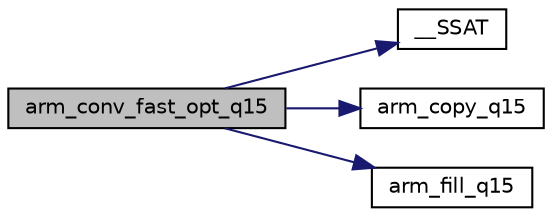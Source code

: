 digraph "arm_conv_fast_opt_q15"
{
 // LATEX_PDF_SIZE
  edge [fontname="Helvetica",fontsize="10",labelfontname="Helvetica",labelfontsize="10"];
  node [fontname="Helvetica",fontsize="10",shape=record];
  rankdir="LR";
  Node1 [label="arm_conv_fast_opt_q15",height=0.2,width=0.4,color="black", fillcolor="grey75", style="filled", fontcolor="black",tooltip="Convolution of Q15 sequences (fast version) for Cortex-M3 and Cortex-M4."];
  Node1 -> Node2 [color="midnightblue",fontsize="10",style="solid",fontname="Helvetica"];
  Node2 [label="__SSAT",height=0.2,width=0.4,color="black", fillcolor="white", style="filled",URL="$group___c_m_s_i_s___core___instruction_interface.html#ga372c0535573dde3e37f0f08c774a3487",tooltip="Signed Saturate."];
  Node1 -> Node3 [color="midnightblue",fontsize="10",style="solid",fontname="Helvetica"];
  Node3 [label="arm_copy_q15",height=0.2,width=0.4,color="black", fillcolor="white", style="filled",URL="$group__copy.html#ga872ca4cfc18c680b8991ccd569a5fda0",tooltip="Copies the elements of a Q15 vector."];
  Node1 -> Node4 [color="midnightblue",fontsize="10",style="solid",fontname="Helvetica"];
  Node4 [label="arm_fill_q15",height=0.2,width=0.4,color="black", fillcolor="white", style="filled",URL="$group___fill.html#ga76b21c32a3783a2b3334d930a646e5d8",tooltip="Fills a constant value into a Q15 vector."];
}
